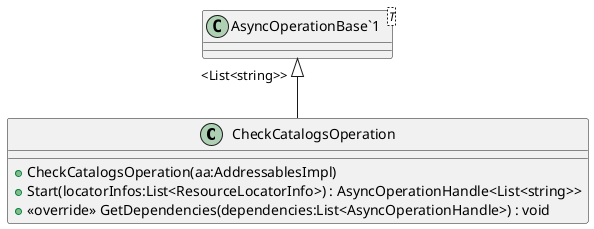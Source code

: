 @startuml
class CheckCatalogsOperation {
    + CheckCatalogsOperation(aa:AddressablesImpl)
    + Start(locatorInfos:List<ResourceLocatorInfo>) : AsyncOperationHandle<List<string>>
    + <<override>> GetDependencies(dependencies:List<AsyncOperationHandle>) : void
}
class "AsyncOperationBase`1"<T> {
}
"AsyncOperationBase`1" "<List<string>>" <|-- CheckCatalogsOperation
@enduml
